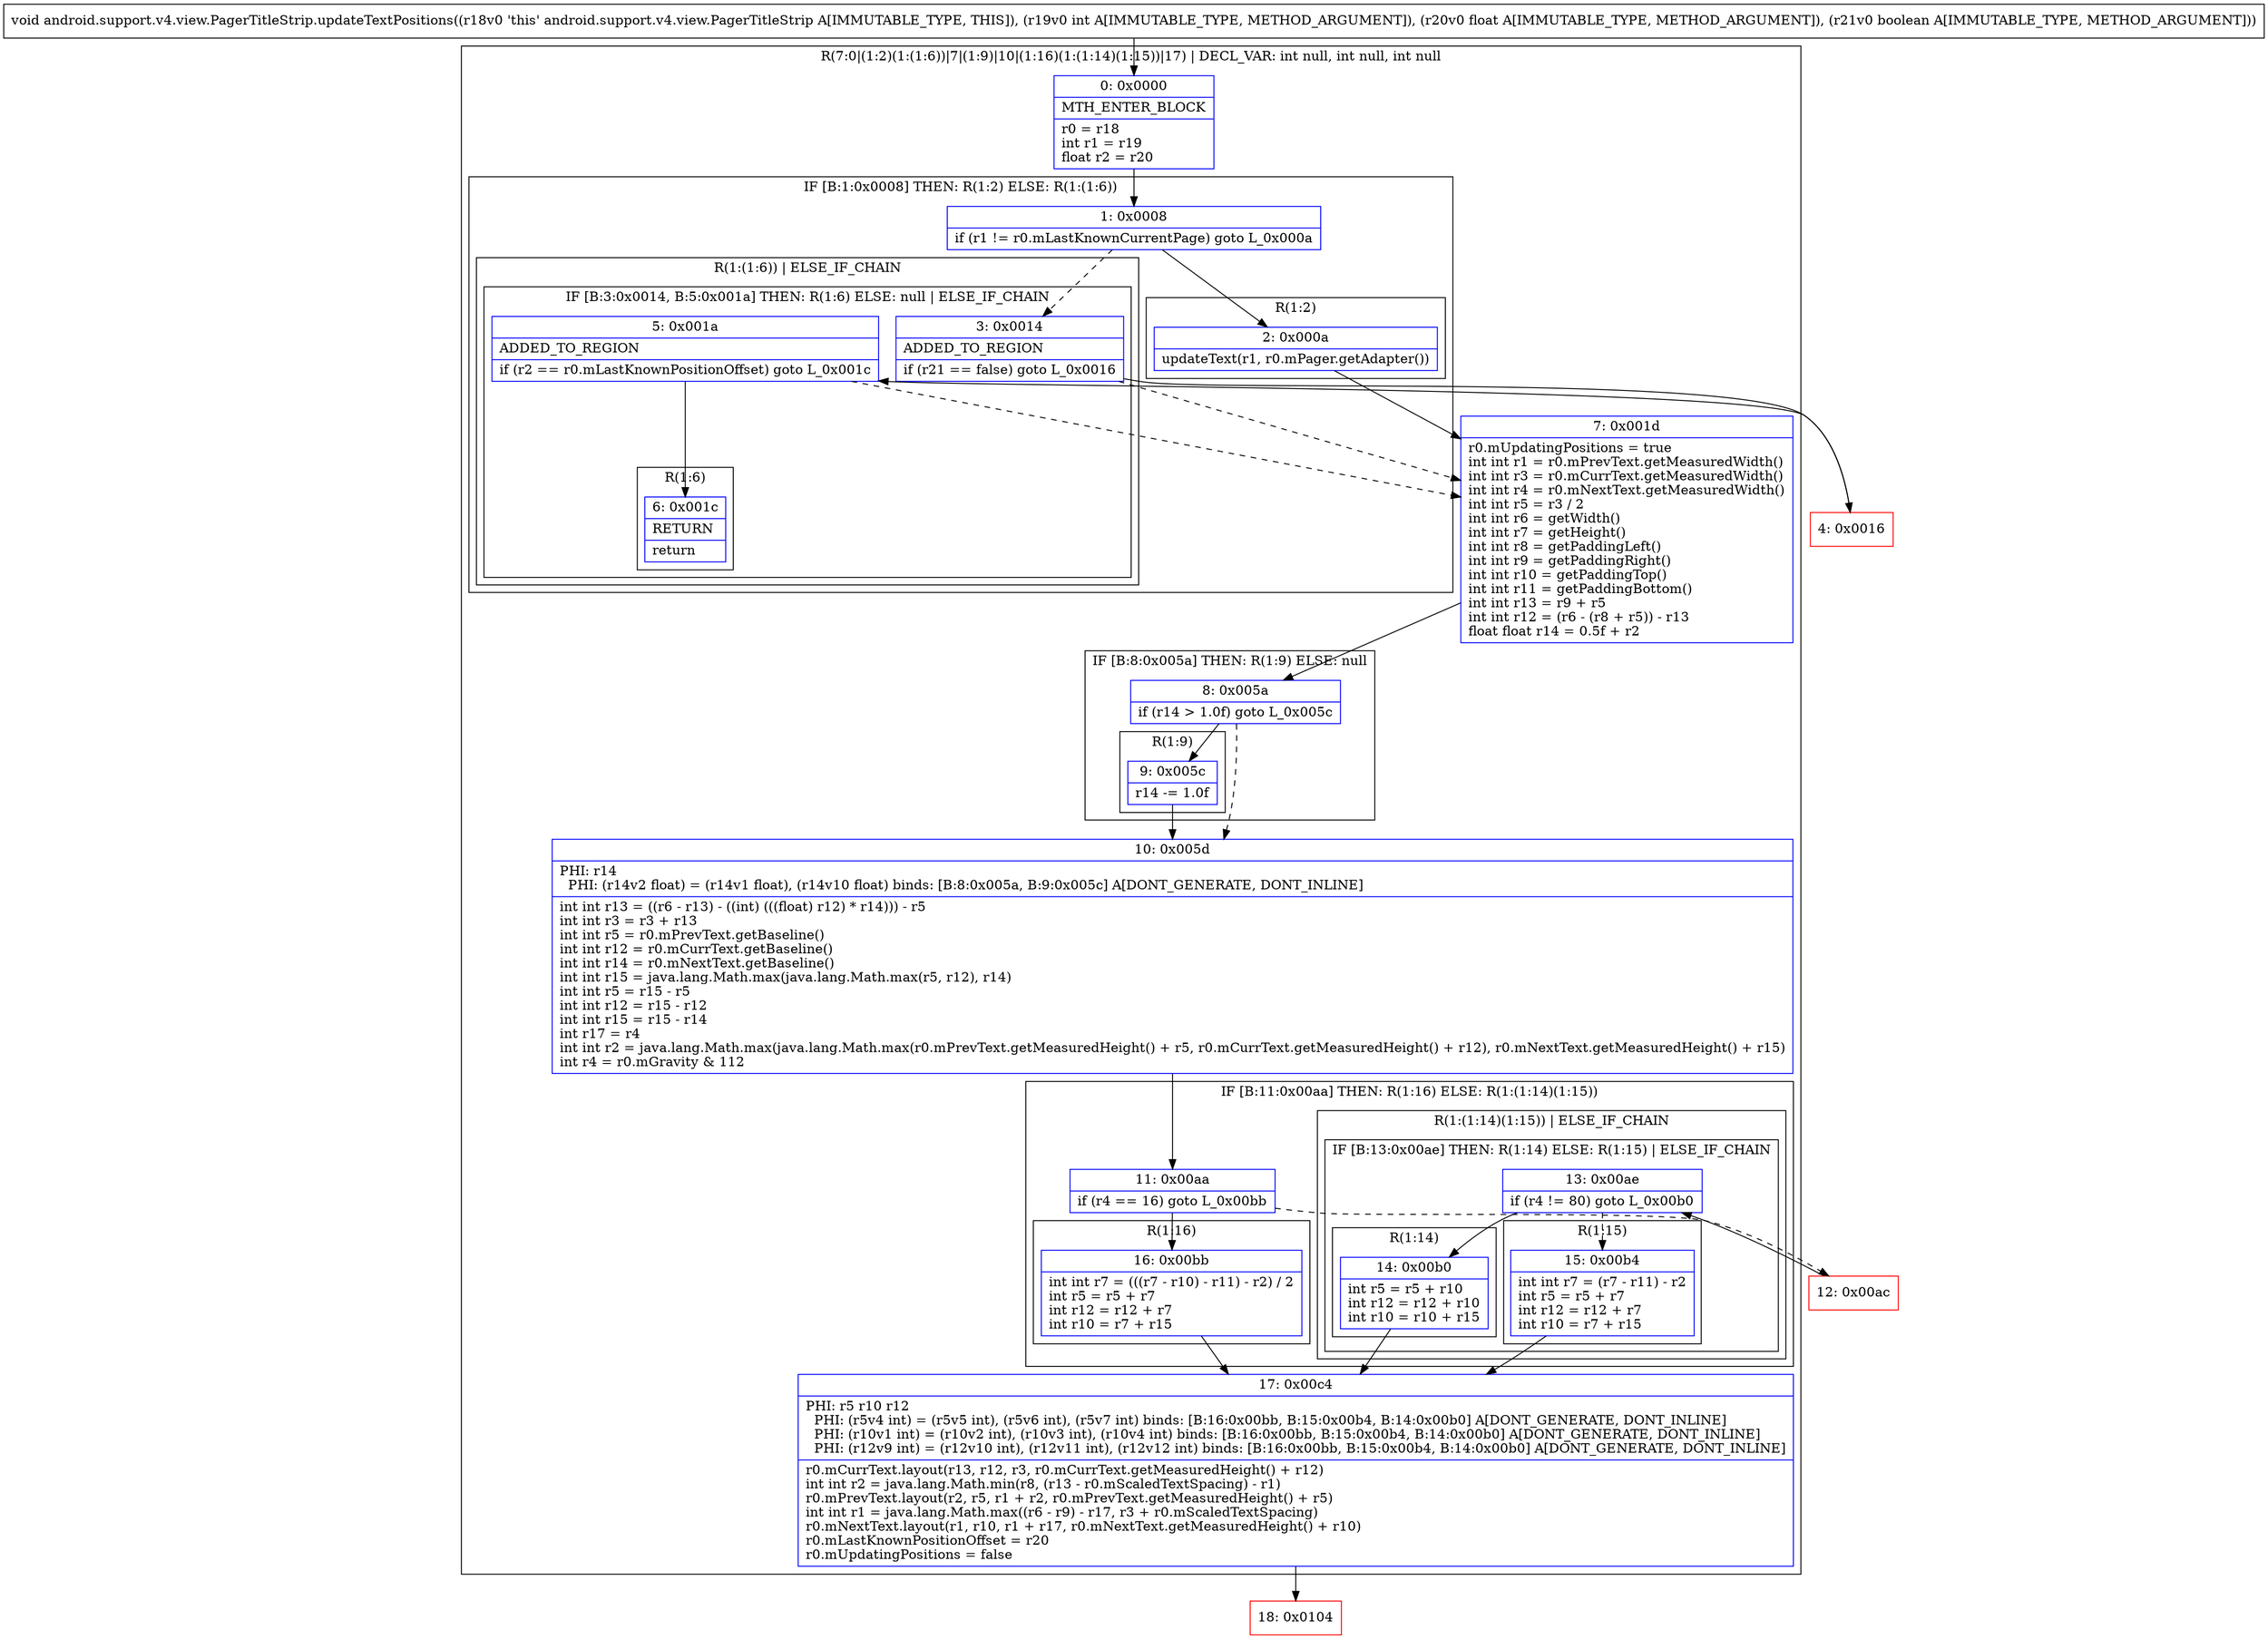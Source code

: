 digraph "CFG forandroid.support.v4.view.PagerTitleStrip.updateTextPositions(IFZ)V" {
subgraph cluster_Region_1138173515 {
label = "R(7:0|(1:2)(1:(1:6))|7|(1:9)|10|(1:16)(1:(1:14)(1:15))|17) | DECL_VAR: int null, int null, int null\l";
node [shape=record,color=blue];
Node_0 [shape=record,label="{0\:\ 0x0000|MTH_ENTER_BLOCK\l|r0 = r18\lint r1 = r19\lfloat r2 = r20\l}"];
subgraph cluster_IfRegion_1819855137 {
label = "IF [B:1:0x0008] THEN: R(1:2) ELSE: R(1:(1:6))";
node [shape=record,color=blue];
Node_1 [shape=record,label="{1\:\ 0x0008|if (r1 != r0.mLastKnownCurrentPage) goto L_0x000a\l}"];
subgraph cluster_Region_920516810 {
label = "R(1:2)";
node [shape=record,color=blue];
Node_2 [shape=record,label="{2\:\ 0x000a|updateText(r1, r0.mPager.getAdapter())\l}"];
}
subgraph cluster_Region_236980604 {
label = "R(1:(1:6)) | ELSE_IF_CHAIN\l";
node [shape=record,color=blue];
subgraph cluster_IfRegion_1122721928 {
label = "IF [B:3:0x0014, B:5:0x001a] THEN: R(1:6) ELSE: null | ELSE_IF_CHAIN\l";
node [shape=record,color=blue];
Node_3 [shape=record,label="{3\:\ 0x0014|ADDED_TO_REGION\l|if (r21 == false) goto L_0x0016\l}"];
Node_5 [shape=record,label="{5\:\ 0x001a|ADDED_TO_REGION\l|if (r2 == r0.mLastKnownPositionOffset) goto L_0x001c\l}"];
subgraph cluster_Region_582878992 {
label = "R(1:6)";
node [shape=record,color=blue];
Node_6 [shape=record,label="{6\:\ 0x001c|RETURN\l|return\l}"];
}
}
}
}
Node_7 [shape=record,label="{7\:\ 0x001d|r0.mUpdatingPositions = true\lint int r1 = r0.mPrevText.getMeasuredWidth()\lint int r3 = r0.mCurrText.getMeasuredWidth()\lint int r4 = r0.mNextText.getMeasuredWidth()\lint int r5 = r3 \/ 2\lint int r6 = getWidth()\lint int r7 = getHeight()\lint int r8 = getPaddingLeft()\lint int r9 = getPaddingRight()\lint int r10 = getPaddingTop()\lint int r11 = getPaddingBottom()\lint int r13 = r9 + r5\lint int r12 = (r6 \- (r8 + r5)) \- r13\lfloat float r14 = 0.5f + r2\l}"];
subgraph cluster_IfRegion_1303339428 {
label = "IF [B:8:0x005a] THEN: R(1:9) ELSE: null";
node [shape=record,color=blue];
Node_8 [shape=record,label="{8\:\ 0x005a|if (r14 \> 1.0f) goto L_0x005c\l}"];
subgraph cluster_Region_1390113772 {
label = "R(1:9)";
node [shape=record,color=blue];
Node_9 [shape=record,label="{9\:\ 0x005c|r14 \-= 1.0f\l}"];
}
}
Node_10 [shape=record,label="{10\:\ 0x005d|PHI: r14 \l  PHI: (r14v2 float) = (r14v1 float), (r14v10 float) binds: [B:8:0x005a, B:9:0x005c] A[DONT_GENERATE, DONT_INLINE]\l|int int r13 = ((r6 \- r13) \- ((int) (((float) r12) * r14))) \- r5\lint int r3 = r3 + r13\lint int r5 = r0.mPrevText.getBaseline()\lint int r12 = r0.mCurrText.getBaseline()\lint int r14 = r0.mNextText.getBaseline()\lint int r15 = java.lang.Math.max(java.lang.Math.max(r5, r12), r14)\lint int r5 = r15 \- r5\lint int r12 = r15 \- r12\lint int r15 = r15 \- r14\lint r17 = r4\lint int r2 = java.lang.Math.max(java.lang.Math.max(r0.mPrevText.getMeasuredHeight() + r5, r0.mCurrText.getMeasuredHeight() + r12), r0.mNextText.getMeasuredHeight() + r15)\lint r4 = r0.mGravity & 112\l}"];
subgraph cluster_IfRegion_663372651 {
label = "IF [B:11:0x00aa] THEN: R(1:16) ELSE: R(1:(1:14)(1:15))";
node [shape=record,color=blue];
Node_11 [shape=record,label="{11\:\ 0x00aa|if (r4 == 16) goto L_0x00bb\l}"];
subgraph cluster_Region_947188704 {
label = "R(1:16)";
node [shape=record,color=blue];
Node_16 [shape=record,label="{16\:\ 0x00bb|int int r7 = (((r7 \- r10) \- r11) \- r2) \/ 2\lint r5 = r5 + r7\lint r12 = r12 + r7\lint r10 = r7 + r15\l}"];
}
subgraph cluster_Region_368904539 {
label = "R(1:(1:14)(1:15)) | ELSE_IF_CHAIN\l";
node [shape=record,color=blue];
subgraph cluster_IfRegion_19426822 {
label = "IF [B:13:0x00ae] THEN: R(1:14) ELSE: R(1:15) | ELSE_IF_CHAIN\l";
node [shape=record,color=blue];
Node_13 [shape=record,label="{13\:\ 0x00ae|if (r4 != 80) goto L_0x00b0\l}"];
subgraph cluster_Region_1261286689 {
label = "R(1:14)";
node [shape=record,color=blue];
Node_14 [shape=record,label="{14\:\ 0x00b0|int r5 = r5 + r10\lint r12 = r12 + r10\lint r10 = r10 + r15\l}"];
}
subgraph cluster_Region_309265422 {
label = "R(1:15)";
node [shape=record,color=blue];
Node_15 [shape=record,label="{15\:\ 0x00b4|int int r7 = (r7 \- r11) \- r2\lint r5 = r5 + r7\lint r12 = r12 + r7\lint r10 = r7 + r15\l}"];
}
}
}
}
Node_17 [shape=record,label="{17\:\ 0x00c4|PHI: r5 r10 r12 \l  PHI: (r5v4 int) = (r5v5 int), (r5v6 int), (r5v7 int) binds: [B:16:0x00bb, B:15:0x00b4, B:14:0x00b0] A[DONT_GENERATE, DONT_INLINE]\l  PHI: (r10v1 int) = (r10v2 int), (r10v3 int), (r10v4 int) binds: [B:16:0x00bb, B:15:0x00b4, B:14:0x00b0] A[DONT_GENERATE, DONT_INLINE]\l  PHI: (r12v9 int) = (r12v10 int), (r12v11 int), (r12v12 int) binds: [B:16:0x00bb, B:15:0x00b4, B:14:0x00b0] A[DONT_GENERATE, DONT_INLINE]\l|r0.mCurrText.layout(r13, r12, r3, r0.mCurrText.getMeasuredHeight() + r12)\lint int r2 = java.lang.Math.min(r8, (r13 \- r0.mScaledTextSpacing) \- r1)\lr0.mPrevText.layout(r2, r5, r1 + r2, r0.mPrevText.getMeasuredHeight() + r5)\lint int r1 = java.lang.Math.max((r6 \- r9) \- r17, r3 + r0.mScaledTextSpacing)\lr0.mNextText.layout(r1, r10, r1 + r17, r0.mNextText.getMeasuredHeight() + r10)\lr0.mLastKnownPositionOffset = r20\lr0.mUpdatingPositions = false\l}"];
}
Node_4 [shape=record,color=red,label="{4\:\ 0x0016}"];
Node_12 [shape=record,color=red,label="{12\:\ 0x00ac}"];
Node_18 [shape=record,color=red,label="{18\:\ 0x0104}"];
MethodNode[shape=record,label="{void android.support.v4.view.PagerTitleStrip.updateTextPositions((r18v0 'this' android.support.v4.view.PagerTitleStrip A[IMMUTABLE_TYPE, THIS]), (r19v0 int A[IMMUTABLE_TYPE, METHOD_ARGUMENT]), (r20v0 float A[IMMUTABLE_TYPE, METHOD_ARGUMENT]), (r21v0 boolean A[IMMUTABLE_TYPE, METHOD_ARGUMENT])) }"];
MethodNode -> Node_0;
Node_0 -> Node_1;
Node_1 -> Node_2;
Node_1 -> Node_3[style=dashed];
Node_2 -> Node_7;
Node_3 -> Node_4;
Node_3 -> Node_7[style=dashed];
Node_5 -> Node_6;
Node_5 -> Node_7[style=dashed];
Node_7 -> Node_8;
Node_8 -> Node_9;
Node_8 -> Node_10[style=dashed];
Node_9 -> Node_10;
Node_10 -> Node_11;
Node_11 -> Node_12[style=dashed];
Node_11 -> Node_16;
Node_16 -> Node_17;
Node_13 -> Node_14;
Node_13 -> Node_15[style=dashed];
Node_14 -> Node_17;
Node_15 -> Node_17;
Node_17 -> Node_18;
Node_4 -> Node_5;
Node_12 -> Node_13;
}

